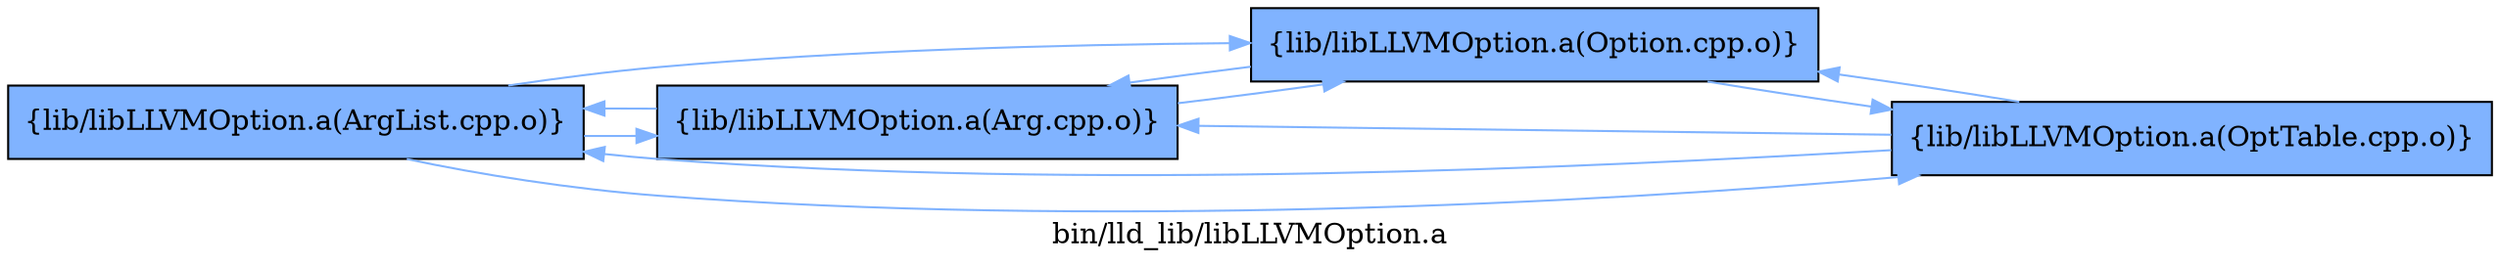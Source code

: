 digraph "bin/lld_lib/libLLVMOption.a" {
	label="bin/lld_lib/libLLVMOption.a";
	rankdir=LR;
	{ rank=same; Node0x55fd7b8145f8;  }

	Node0x55fd7b8145f8 [shape=record,shape=box,group=1,style=filled,fillcolor="0.600000 0.5 1",label="{lib/libLLVMOption.a(ArgList.cpp.o)}"];
	Node0x55fd7b8145f8 -> Node0x55fd7b7fc368[color="0.600000 0.5 1"];
	Node0x55fd7b8145f8 -> Node0x55fd7b813e78[color="0.600000 0.5 1"];
	Node0x55fd7b8145f8 -> Node0x55fd7b8135b8[color="0.600000 0.5 1"];
	Node0x55fd7b813e78 [shape=record,shape=box,group=1,style=filled,fillcolor="0.600000 0.5 1",label="{lib/libLLVMOption.a(Option.cpp.o)}"];
	Node0x55fd7b813e78 -> Node0x55fd7b7fc368[color="0.600000 0.5 1"];
	Node0x55fd7b813e78 -> Node0x55fd7b8135b8[color="0.600000 0.5 1"];
	Node0x55fd7b8135b8 [shape=record,shape=box,group=1,style=filled,fillcolor="0.600000 0.5 1",label="{lib/libLLVMOption.a(OptTable.cpp.o)}"];
	Node0x55fd7b8135b8 -> Node0x55fd7b7fc368[color="0.600000 0.5 1"];
	Node0x55fd7b8135b8 -> Node0x55fd7b8145f8[color="0.600000 0.5 1"];
	Node0x55fd7b8135b8 -> Node0x55fd7b813e78[color="0.600000 0.5 1"];
	Node0x55fd7b7fc368 [shape=record,shape=box,group=1,style=filled,fillcolor="0.600000 0.5 1",label="{lib/libLLVMOption.a(Arg.cpp.o)}"];
	Node0x55fd7b7fc368 -> Node0x55fd7b8145f8[color="0.600000 0.5 1"];
	Node0x55fd7b7fc368 -> Node0x55fd7b813e78[color="0.600000 0.5 1"];
}
